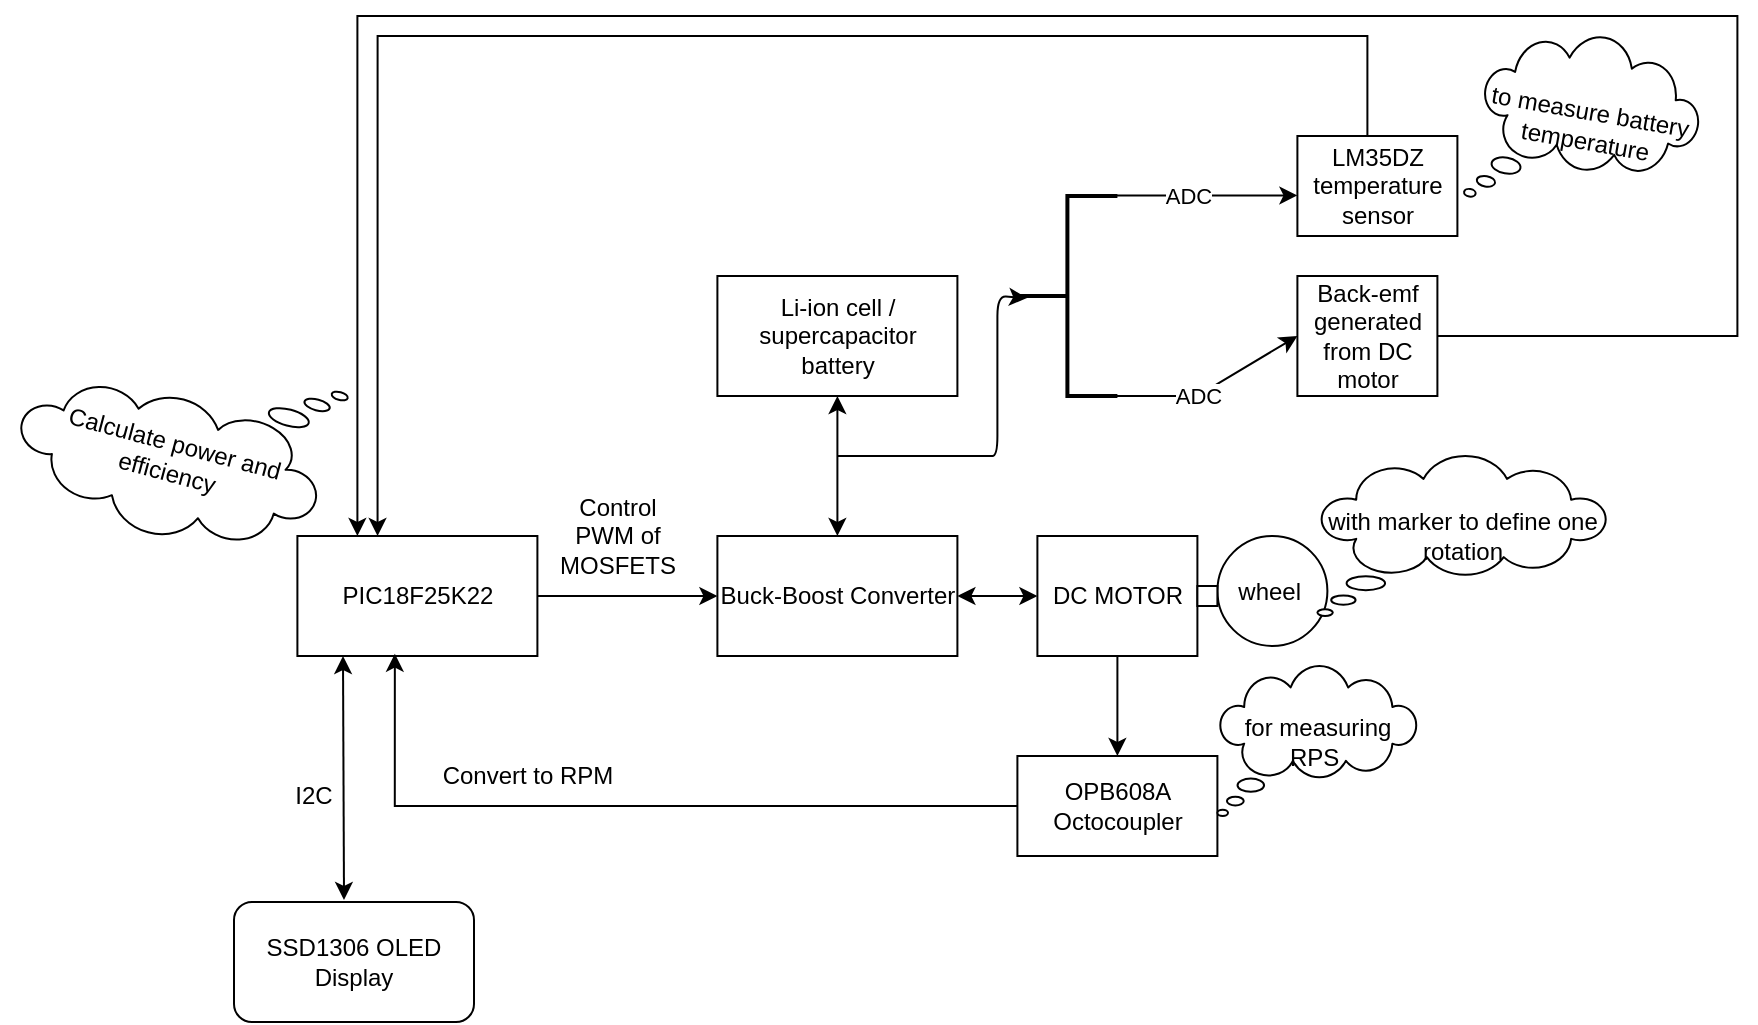 <mxfile version="13.8.9-1" type="device"><diagram id="kgpKYQtTHZ0yAKxKKP6v" name="Page-1"><mxGraphModel dx="677" dy="378" grid="1" gridSize="10" guides="1" tooltips="1" connect="1" arrows="1" fold="1" page="1" pageScale="1" pageWidth="2339" pageHeight="3300" math="0" shadow="0"><root><mxCell id="0"/><mxCell id="1" parent="0"/><mxCell id="byGYsfHEbtnQdH42wmRT-1" value="Li-ion cell / supercapacitor battery" style="rounded=0;whiteSpace=wrap;html=1;" parent="1" vertex="1"><mxGeometry x="781.7" y="347" width="120" height="60" as="geometry"/></mxCell><mxCell id="byGYsfHEbtnQdH42wmRT-2" value="Buck-Boost Converter" style="rounded=0;whiteSpace=wrap;html=1;" parent="1" vertex="1"><mxGeometry x="781.7" y="477" width="120" height="60" as="geometry"/></mxCell><mxCell id="byGYsfHEbtnQdH42wmRT-4" style="edgeStyle=orthogonalEdgeStyle;rounded=0;orthogonalLoop=1;jettySize=auto;html=1;entryX=0;entryY=0.5;entryDx=0;entryDy=0;" parent="1" source="byGYsfHEbtnQdH42wmRT-3" target="byGYsfHEbtnQdH42wmRT-2" edge="1"><mxGeometry relative="1" as="geometry"/></mxCell><mxCell id="byGYsfHEbtnQdH42wmRT-3" value="PIC18F25K22" style="rounded=0;whiteSpace=wrap;html=1;" parent="1" vertex="1"><mxGeometry x="571.7" y="477" width="120" height="60" as="geometry"/></mxCell><mxCell id="byGYsfHEbtnQdH42wmRT-6" value="" style="endArrow=classic;startArrow=classic;html=1;entryX=0.5;entryY=1;entryDx=0;entryDy=0;exitX=0.5;exitY=0;exitDx=0;exitDy=0;" parent="1" source="byGYsfHEbtnQdH42wmRT-2" target="byGYsfHEbtnQdH42wmRT-1" edge="1"><mxGeometry width="50" height="50" relative="1" as="geometry"><mxPoint x="801.7" y="477" as="sourcePoint"/><mxPoint x="851.7" y="427" as="targetPoint"/></mxGeometry></mxCell><mxCell id="byGYsfHEbtnQdH42wmRT-34" style="edgeStyle=orthogonalEdgeStyle;rounded=0;orthogonalLoop=1;jettySize=auto;html=1;" parent="1" source="byGYsfHEbtnQdH42wmRT-9" target="byGYsfHEbtnQdH42wmRT-35" edge="1"><mxGeometry relative="1" as="geometry"><mxPoint x="1001.7" y="567" as="targetPoint"/></mxGeometry></mxCell><mxCell id="byGYsfHEbtnQdH42wmRT-9" value="DC MOTOR" style="rounded=0;whiteSpace=wrap;html=1;" parent="1" vertex="1"><mxGeometry x="941.7" y="477" width="80" height="60" as="geometry"/></mxCell><mxCell id="byGYsfHEbtnQdH42wmRT-10" value="" style="endArrow=classic;startArrow=classic;html=1;entryX=0;entryY=0.5;entryDx=0;entryDy=0;exitX=1;exitY=0.5;exitDx=0;exitDy=0;" parent="1" source="byGYsfHEbtnQdH42wmRT-2" target="byGYsfHEbtnQdH42wmRT-9" edge="1"><mxGeometry width="50" height="50" relative="1" as="geometry"><mxPoint x="841.7" y="537" as="sourcePoint"/><mxPoint x="891.7" y="487" as="targetPoint"/></mxGeometry></mxCell><mxCell id="byGYsfHEbtnQdH42wmRT-16" value="" style="strokeWidth=2;html=1;shape=mxgraph.flowchart.annotation_2;align=left;labelPosition=right;pointerEvents=1;" parent="1" vertex="1"><mxGeometry x="931.7" y="307" width="50" height="100" as="geometry"/></mxCell><mxCell id="byGYsfHEbtnQdH42wmRT-21" value="" style="endArrow=classic;html=1;entryX=0.097;entryY=0.51;entryDx=0;entryDy=0;entryPerimeter=0;" parent="1" target="byGYsfHEbtnQdH42wmRT-16" edge="1"><mxGeometry width="50" height="50" relative="1" as="geometry"><mxPoint x="841.7" y="437" as="sourcePoint"/><mxPoint x="961.7" y="427" as="targetPoint"/><Array as="points"><mxPoint x="911.7" y="437"/><mxPoint x="921.7" y="437"/><mxPoint x="921.7" y="417"/><mxPoint x="921.7" y="357"/></Array></mxGeometry></mxCell><mxCell id="byGYsfHEbtnQdH42wmRT-53" style="edgeStyle=orthogonalEdgeStyle;rounded=0;orthogonalLoop=1;jettySize=auto;html=1;entryX=0.334;entryY=0;entryDx=0;entryDy=0;entryPerimeter=0;" parent="1" source="byGYsfHEbtnQdH42wmRT-26" target="byGYsfHEbtnQdH42wmRT-3" edge="1"><mxGeometry relative="1" as="geometry"><mxPoint x="721.7" y="307" as="targetPoint"/><Array as="points"><mxPoint x="1106.7" y="227"/><mxPoint x="611.7" y="227"/></Array></mxGeometry></mxCell><mxCell id="byGYsfHEbtnQdH42wmRT-26" value="LM35DZ temperature sensor" style="rounded=0;whiteSpace=wrap;html=1;" parent="1" vertex="1"><mxGeometry x="1071.7" y="277" width="80" height="50" as="geometry"/></mxCell><mxCell id="byGYsfHEbtnQdH42wmRT-52" style="edgeStyle=orthogonalEdgeStyle;rounded=0;orthogonalLoop=1;jettySize=auto;html=1;entryX=0.25;entryY=0;entryDx=0;entryDy=0;" parent="1" source="byGYsfHEbtnQdH42wmRT-30" target="byGYsfHEbtnQdH42wmRT-3" edge="1"><mxGeometry relative="1" as="geometry"><mxPoint x="651.7" y="217" as="targetPoint"/><Array as="points"><mxPoint x="1291.7" y="377"/><mxPoint x="1291.7" y="217"/><mxPoint x="601.7" y="217"/></Array></mxGeometry></mxCell><mxCell id="byGYsfHEbtnQdH42wmRT-30" value="Back-emf generated from DC motor" style="rounded=0;whiteSpace=wrap;html=1;" parent="1" vertex="1"><mxGeometry x="1071.7" y="347" width="70" height="60" as="geometry"/></mxCell><mxCell id="byGYsfHEbtnQdH42wmRT-45" style="edgeStyle=orthogonalEdgeStyle;rounded=0;orthogonalLoop=1;jettySize=auto;html=1;entryX=0.406;entryY=0.981;entryDx=0;entryDy=0;entryPerimeter=0;" parent="1" source="byGYsfHEbtnQdH42wmRT-35" target="byGYsfHEbtnQdH42wmRT-3" edge="1"><mxGeometry relative="1" as="geometry"><mxPoint x="671.7" y="592" as="targetPoint"/></mxGeometry></mxCell><mxCell id="byGYsfHEbtnQdH42wmRT-35" value="OPB608A Octocoupler" style="rounded=0;whiteSpace=wrap;html=1;" parent="1" vertex="1"><mxGeometry x="931.7" y="587" width="100" height="50" as="geometry"/></mxCell><mxCell id="byGYsfHEbtnQdH42wmRT-36" value="&lt;span&gt;wheel&amp;nbsp;&lt;/span&gt;" style="ellipse;whiteSpace=wrap;html=1;aspect=fixed;" parent="1" vertex="1"><mxGeometry x="1031.7" y="477" width="55" height="55" as="geometry"/></mxCell><mxCell id="byGYsfHEbtnQdH42wmRT-37" value="" style="rounded=0;whiteSpace=wrap;html=1;" parent="1" vertex="1"><mxGeometry x="1021.7" y="502" width="10" height="10" as="geometry"/></mxCell><mxCell id="byGYsfHEbtnQdH42wmRT-39" value="" style="endArrow=classic;html=1;entryX=0;entryY=0.5;entryDx=0;entryDy=0;" parent="1" target="byGYsfHEbtnQdH42wmRT-30" edge="1"><mxGeometry relative="1" as="geometry"><mxPoint x="961.7" y="407" as="sourcePoint"/><mxPoint x="1061.7" y="407" as="targetPoint"/><Array as="points"><mxPoint x="1021.7" y="407"/></Array></mxGeometry></mxCell><mxCell id="byGYsfHEbtnQdH42wmRT-40" value="ADC" style="edgeLabel;resizable=0;html=1;align=center;verticalAlign=middle;" parent="byGYsfHEbtnQdH42wmRT-39" connectable="0" vertex="1"><mxGeometry relative="1" as="geometry"><mxPoint x="0.69" as="offset"/></mxGeometry></mxCell><mxCell id="byGYsfHEbtnQdH42wmRT-41" value="" style="endArrow=classic;html=1;entryX=0;entryY=0.5;entryDx=0;entryDy=0;" parent="1" edge="1"><mxGeometry relative="1" as="geometry"><mxPoint x="961.7" y="306.71" as="sourcePoint"/><mxPoint x="1071.7" y="306.71" as="targetPoint"/><Array as="points"><mxPoint x="1021.7" y="306.71"/></Array></mxGeometry></mxCell><mxCell id="byGYsfHEbtnQdH42wmRT-42" value="ADC" style="edgeLabel;resizable=0;html=1;align=center;verticalAlign=middle;" parent="byGYsfHEbtnQdH42wmRT-41" connectable="0" vertex="1"><mxGeometry relative="1" as="geometry"/></mxCell><mxCell id="byGYsfHEbtnQdH42wmRT-46" value="Convert to RPM" style="text;html=1;strokeColor=none;fillColor=none;align=center;verticalAlign=middle;whiteSpace=wrap;rounded=0;" parent="1" vertex="1"><mxGeometry x="641.7" y="587" width="90" height="20" as="geometry"/></mxCell><mxCell id="byGYsfHEbtnQdH42wmRT-54" value="Control PWM of MOSFETS" style="text;html=1;strokeColor=none;fillColor=none;align=center;verticalAlign=middle;whiteSpace=wrap;rounded=0;" parent="1" vertex="1"><mxGeometry x="711.7" y="467" width="40" height="20" as="geometry"/></mxCell><mxCell id="HfRy76ZzyJ2E3H_RNbL7-11" value="" style="endArrow=classic;startArrow=classic;html=1;entryX=0.19;entryY=1;entryDx=0;entryDy=0;entryPerimeter=0;" parent="1" target="byGYsfHEbtnQdH42wmRT-3" edge="1"><mxGeometry width="50" height="50" relative="1" as="geometry"><mxPoint x="595" y="659" as="sourcePoint"/><mxPoint x="641.7" y="567" as="targetPoint"/></mxGeometry></mxCell><mxCell id="HfRy76ZzyJ2E3H_RNbL7-18" value="&lt;br&gt;Calculate power and efficiency" style="shape=mxgraph.basic.cloud_callout;whiteSpace=wrap;html=1;direction=west;rotation=15;" parent="1" vertex="1"><mxGeometry x="433" y="384.54" width="155" height="92.59" as="geometry"/></mxCell><mxCell id="HfRy76ZzyJ2E3H_RNbL7-19" value="&lt;span&gt;to measure battery temperature&lt;/span&gt;" style="whiteSpace=wrap;html=1;shape=mxgraph.basic.cloud_callout;rotation=10;" parent="1" vertex="1"><mxGeometry x="1161.7" y="227" width="110" height="90" as="geometry"/></mxCell><mxCell id="HfRy76ZzyJ2E3H_RNbL7-20" value="&lt;span&gt;with marker to define one rotation&lt;/span&gt;" style="whiteSpace=wrap;html=1;shape=mxgraph.basic.cloud_callout" parent="1" vertex="1"><mxGeometry x="1081.7" y="437" width="145" height="80" as="geometry"/></mxCell><mxCell id="HfRy76ZzyJ2E3H_RNbL7-21" value="&lt;span&gt;for measuring RPS&amp;nbsp;&lt;/span&gt;" style="whiteSpace=wrap;html=1;shape=mxgraph.basic.cloud_callout" parent="1" vertex="1"><mxGeometry x="1031.7" y="542" width="100" height="75" as="geometry"/></mxCell><mxCell id="XsuR0lIsXIeTbgYIB80G-1" value="SSD1306 OLED Display" style="rounded=1;whiteSpace=wrap;html=1;" vertex="1" parent="1"><mxGeometry x="540" y="660" width="120" height="60" as="geometry"/></mxCell><mxCell id="XsuR0lIsXIeTbgYIB80G-2" value="I2C" style="text;html=1;strokeColor=none;fillColor=none;align=center;verticalAlign=middle;whiteSpace=wrap;rounded=0;" vertex="1" parent="1"><mxGeometry x="560" y="597" width="40" height="20" as="geometry"/></mxCell></root></mxGraphModel></diagram></mxfile>